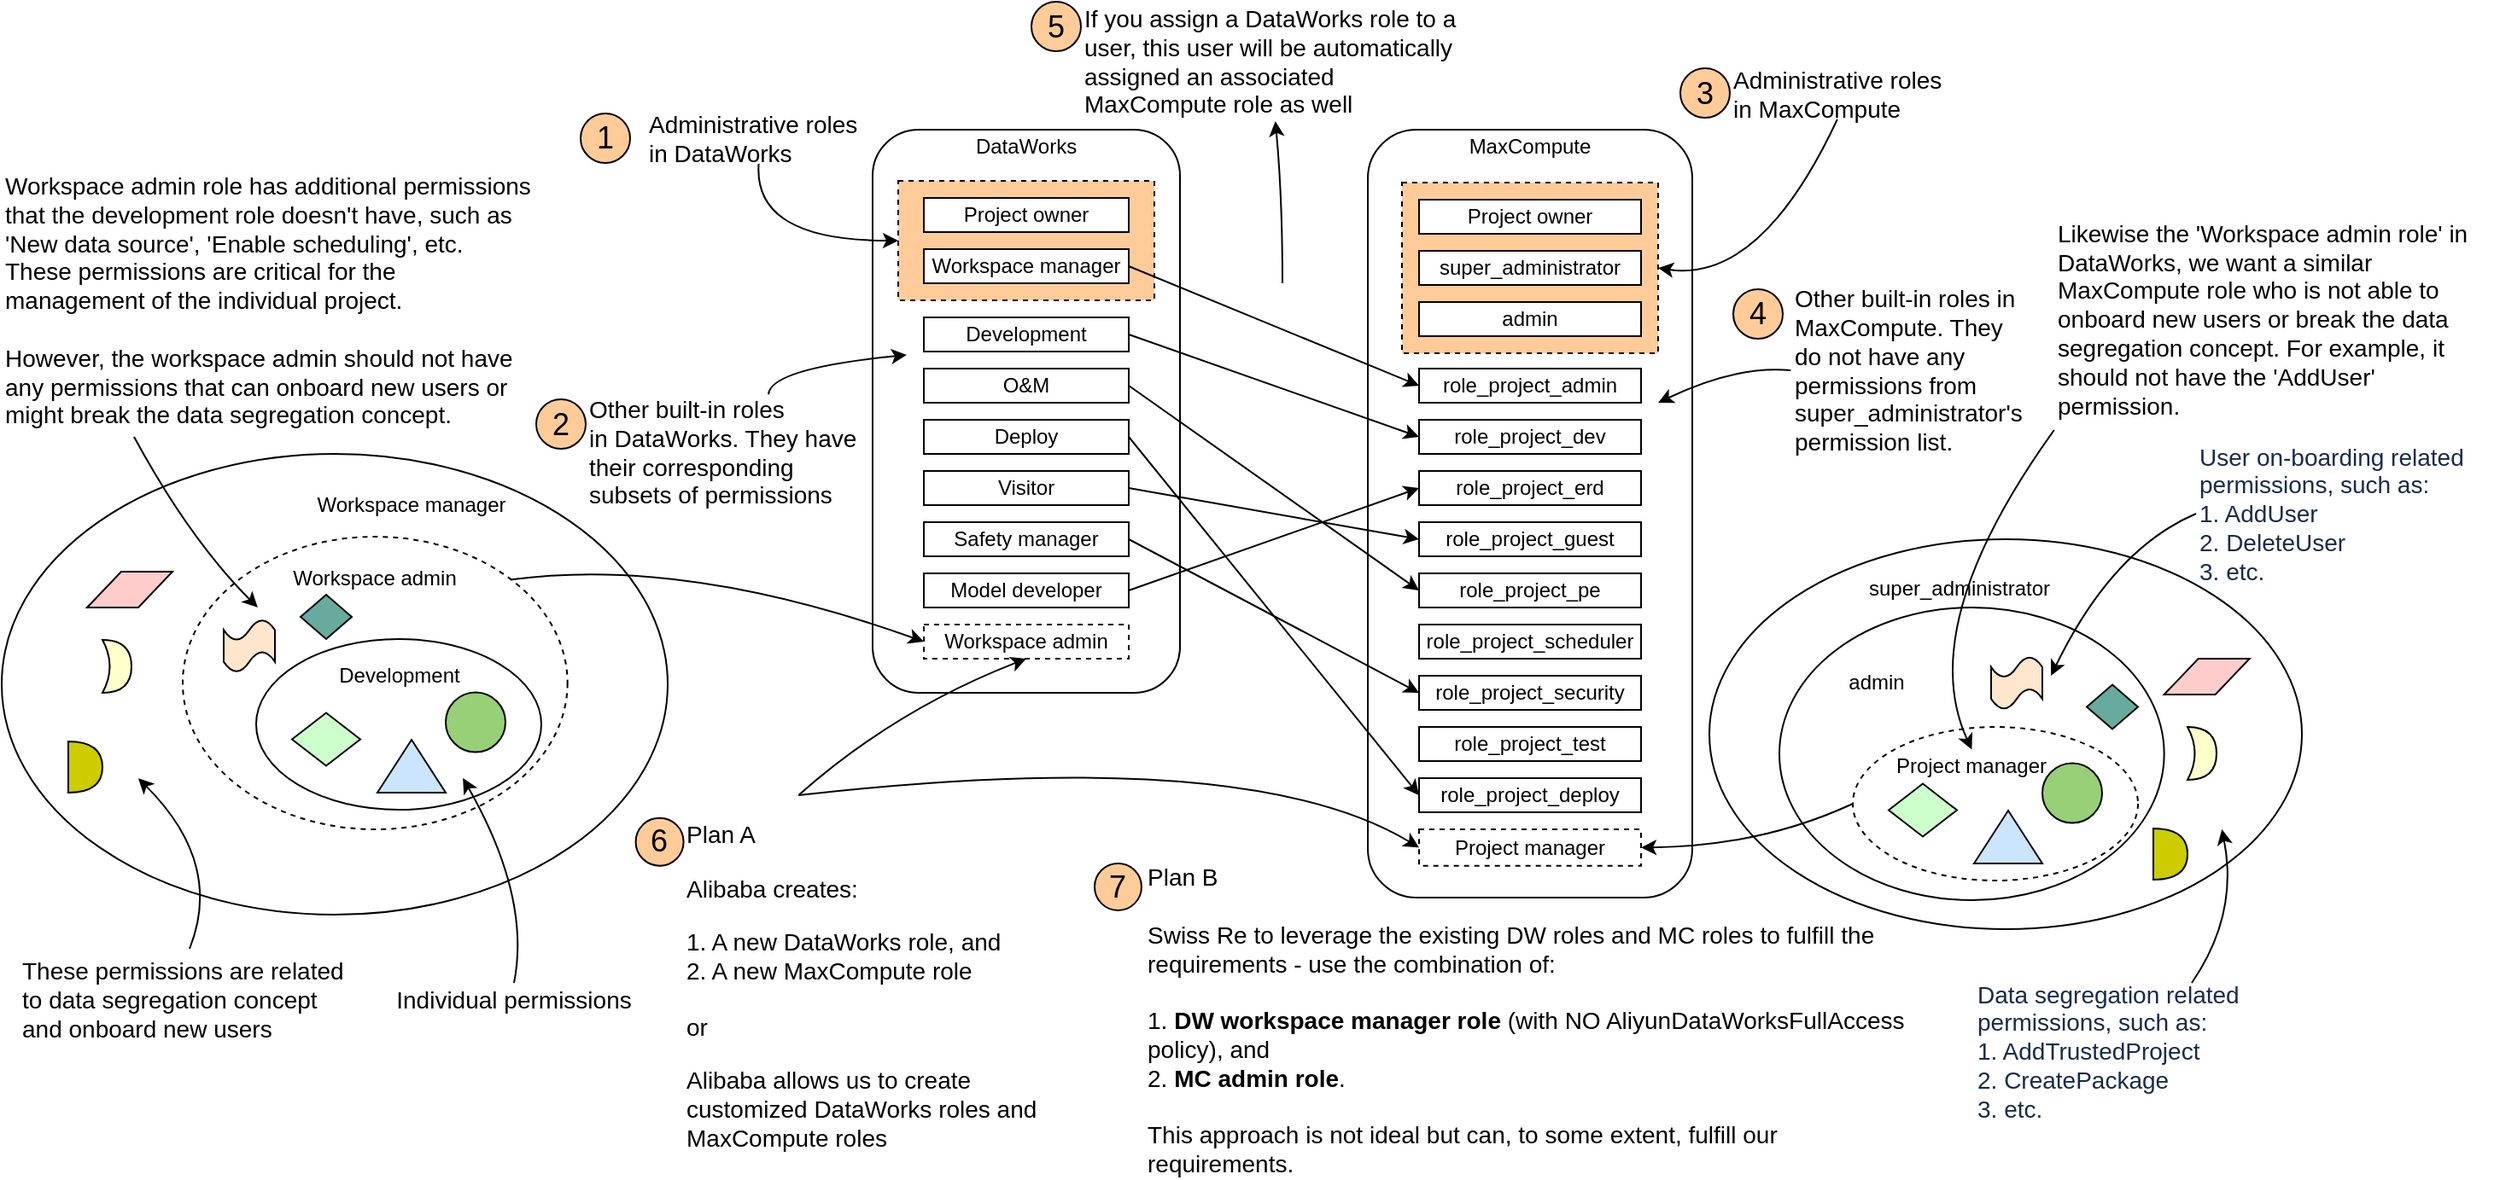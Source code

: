 <mxfile version="14.5.7" type="github">
  <diagram name="Page-1" id="c7558073-3199-34d8-9f00-42111426c3f3">
    <mxGraphModel dx="2278" dy="1794" grid="0" gridSize="10" guides="1" tooltips="1" connect="1" arrows="1" fold="1" page="1" pageScale="1" pageWidth="826" pageHeight="1169" background="#ffffff" math="0" shadow="0">
      <root>
        <mxCell id="0" />
        <mxCell id="1" parent="0" />
        <mxCell id="SHFTIFkNnXEHKd1YVMf3-4" value="" style="group" vertex="1" connectable="0" parent="1">
          <mxGeometry x="-440" y="210" width="410" height="370" as="geometry" />
        </mxCell>
        <mxCell id="SHFTIFkNnXEHKd1YVMf3-1" value="" style="ellipse;whiteSpace=wrap;html=1;" vertex="1" parent="SHFTIFkNnXEHKd1YVMf3-4">
          <mxGeometry width="390" height="270" as="geometry" />
        </mxCell>
        <mxCell id="SHFTIFkNnXEHKd1YVMf3-3" value="Workspace manager" style="text;html=1;strokeColor=none;fillColor=none;align=center;verticalAlign=middle;whiteSpace=wrap;rounded=0;" vertex="1" parent="SHFTIFkNnXEHKd1YVMf3-4">
          <mxGeometry x="180" y="20" width="120" height="20" as="geometry" />
        </mxCell>
        <mxCell id="SHFTIFkNnXEHKd1YVMf3-12" value="" style="shape=parallelogram;perimeter=parallelogramPerimeter;whiteSpace=wrap;html=1;fixedSize=1;fillColor=#FFCCCC;" vertex="1" parent="SHFTIFkNnXEHKd1YVMf3-4">
          <mxGeometry x="50" y="69" width="50" height="21" as="geometry" />
        </mxCell>
        <mxCell id="SHFTIFkNnXEHKd1YVMf3-14" value="" style="shape=xor;whiteSpace=wrap;html=1;fillColor=#FFFFCC;" vertex="1" parent="SHFTIFkNnXEHKd1YVMf3-4">
          <mxGeometry x="59" y="109" width="17" height="31" as="geometry" />
        </mxCell>
        <mxCell id="SHFTIFkNnXEHKd1YVMf3-19" value="" style="group" vertex="1" connectable="0" parent="SHFTIFkNnXEHKd1YVMf3-4">
          <mxGeometry x="106" y="48.5" width="234" height="217.5" as="geometry" />
        </mxCell>
        <mxCell id="SHFTIFkNnXEHKd1YVMf3-20" value="" style="ellipse;whiteSpace=wrap;html=1;dashed=1;" vertex="1" parent="SHFTIFkNnXEHKd1YVMf3-19">
          <mxGeometry width="225.333" height="171.5" as="geometry" />
        </mxCell>
        <mxCell id="SHFTIFkNnXEHKd1YVMf3-21" value="Workspace admin" style="text;html=1;strokeColor=none;fillColor=none;align=center;verticalAlign=middle;whiteSpace=wrap;rounded=0;" vertex="1" parent="SHFTIFkNnXEHKd1YVMf3-19">
          <mxGeometry x="56.333" y="16.374" width="112.667" height="17.236" as="geometry" />
        </mxCell>
        <mxCell id="SHFTIFkNnXEHKd1YVMf3-13" value="" style="shape=tape;whiteSpace=wrap;html=1;fillColor=#FFE6CC;" vertex="1" parent="SHFTIFkNnXEHKd1YVMf3-19">
          <mxGeometry x="24.0" y="48.5" width="30" height="31" as="geometry" />
        </mxCell>
        <mxCell id="SHFTIFkNnXEHKd1YVMf3-39" value="" style="ellipse;whiteSpace=wrap;html=1;fillColor=#FFFFFF;" vertex="1" parent="SHFTIFkNnXEHKd1YVMf3-19">
          <mxGeometry x="43" y="60" width="167" height="100" as="geometry" />
        </mxCell>
        <mxCell id="SHFTIFkNnXEHKd1YVMf3-18" value="" style="ellipse;whiteSpace=wrap;html=1;aspect=fixed;fillColor=#97D077;" vertex="1" parent="SHFTIFkNnXEHKd1YVMf3-19">
          <mxGeometry x="154" y="91.25" width="35" height="35" as="geometry" />
        </mxCell>
        <mxCell id="SHFTIFkNnXEHKd1YVMf3-16" value="" style="rhombus;whiteSpace=wrap;html=1;fillColor=#CCFFCC;" vertex="1" parent="SHFTIFkNnXEHKd1YVMf3-19">
          <mxGeometry x="64" y="103.25" width="40" height="31" as="geometry" />
        </mxCell>
        <mxCell id="SHFTIFkNnXEHKd1YVMf3-40" value="Development" style="text;html=1;strokeColor=none;fillColor=none;align=center;verticalAlign=middle;whiteSpace=wrap;rounded=0;" vertex="1" parent="SHFTIFkNnXEHKd1YVMf3-19">
          <mxGeometry x="86.5" y="71.25" width="80" height="20" as="geometry" />
        </mxCell>
        <mxCell id="SHFTIFkNnXEHKd1YVMf3-41" value="" style="rhombus;whiteSpace=wrap;html=1;fillColor=#67AB9F;" vertex="1" parent="SHFTIFkNnXEHKd1YVMf3-19">
          <mxGeometry x="69" y="34" width="30" height="26" as="geometry" />
        </mxCell>
        <mxCell id="SHFTIFkNnXEHKd1YVMf3-30" value="" style="shape=or;whiteSpace=wrap;html=1;fillColor=#CCCC00;" vertex="1" parent="SHFTIFkNnXEHKd1YVMf3-4">
          <mxGeometry x="39" y="168.5" width="20" height="30" as="geometry" />
        </mxCell>
        <mxCell id="SHFTIFkNnXEHKd1YVMf3-17" value="" style="shape=trapezoid;perimeter=trapezoidPerimeter;whiteSpace=wrap;html=1;fixedSize=1;fillColor=#CCE5FF;" vertex="1" parent="SHFTIFkNnXEHKd1YVMf3-4">
          <mxGeometry x="220" y="167.5" width="40" height="31" as="geometry" />
        </mxCell>
        <mxCell id="SHFTIFkNnXEHKd1YVMf3-44" value="&lt;font style=&quot;font-size: 14px&quot;&gt;These permissions are related to data segregation concept and onboard new users&lt;/font&gt;" style="text;html=1;strokeColor=none;fillColor=none;align=left;verticalAlign=middle;whiteSpace=wrap;rounded=0;" vertex="1" parent="SHFTIFkNnXEHKd1YVMf3-4">
          <mxGeometry x="10" y="290" width="200" height="60" as="geometry" />
        </mxCell>
        <mxCell id="SHFTIFkNnXEHKd1YVMf3-45" value="" style="curved=1;endArrow=classic;html=1;exitX=0.5;exitY=0;exitDx=0;exitDy=0;entryX=0.205;entryY=0.704;entryDx=0;entryDy=0;entryPerimeter=0;" edge="1" parent="SHFTIFkNnXEHKd1YVMf3-4" source="SHFTIFkNnXEHKd1YVMf3-44" target="SHFTIFkNnXEHKd1YVMf3-1">
          <mxGeometry width="50" height="50" relative="1" as="geometry">
            <mxPoint x="257.5" y="275.03" as="sourcePoint" />
            <mxPoint x="232.42" y="364.96" as="targetPoint" />
            <Array as="points">
              <mxPoint x="130" y="240" />
            </Array>
          </mxGeometry>
        </mxCell>
        <mxCell id="SHFTIFkNnXEHKd1YVMf3-36" value="&lt;font style=&quot;font-size: 14px&quot;&gt;Individual permissions&lt;/font&gt;" style="text;html=1;strokeColor=none;fillColor=none;align=center;verticalAlign=middle;whiteSpace=wrap;rounded=0;" vertex="1" parent="SHFTIFkNnXEHKd1YVMf3-4">
          <mxGeometry x="230" y="310" width="140" height="20" as="geometry" />
        </mxCell>
        <mxCell id="SHFTIFkNnXEHKd1YVMf3-37" value="" style="curved=1;endArrow=classic;html=1;exitX=0.5;exitY=0;exitDx=0;exitDy=0;entryX=0.725;entryY=0.815;entryDx=0;entryDy=0;entryPerimeter=0;" edge="1" parent="SHFTIFkNnXEHKd1YVMf3-4" source="SHFTIFkNnXEHKd1YVMf3-36" target="SHFTIFkNnXEHKd1YVMf3-39">
          <mxGeometry width="50" height="50" relative="1" as="geometry">
            <mxPoint x="-84.98" y="-10" as="sourcePoint" />
            <mxPoint x="350" y="270" as="targetPoint" />
            <Array as="points">
              <mxPoint x="310" y="260" />
            </Array>
          </mxGeometry>
        </mxCell>
        <mxCell id="IdMNI_JNh8bzWSV93UBb-96" value="" style="rounded=1;whiteSpace=wrap;html=1;align=center;" parent="1" vertex="1">
          <mxGeometry x="70" y="20" width="180" height="330" as="geometry" />
        </mxCell>
        <mxCell id="xDphmvwOVZGYUPQbG3uU-7" value="" style="rounded=0;whiteSpace=wrap;html=1;dashed=1;fillColor=#FFCC99;" parent="1" vertex="1">
          <mxGeometry x="85" y="50" width="150" height="70" as="geometry" />
        </mxCell>
        <mxCell id="IdMNI_JNh8bzWSV93UBb-97" value="" style="rounded=1;whiteSpace=wrap;html=1;" parent="1" vertex="1">
          <mxGeometry x="360" y="20" width="190" height="450" as="geometry" />
        </mxCell>
        <mxCell id="xDphmvwOVZGYUPQbG3uU-2" value="" style="rounded=0;whiteSpace=wrap;html=1;dashed=1;fillColor=#FFCC99;" parent="1" vertex="1">
          <mxGeometry x="380" y="51" width="150" height="100" as="geometry" />
        </mxCell>
        <mxCell id="IdMNI_JNh8bzWSV93UBb-100" value="Project owner" style="rounded=0;whiteSpace=wrap;html=1;" parent="1" vertex="1">
          <mxGeometry x="100" y="60" width="120" height="20" as="geometry" />
        </mxCell>
        <mxCell id="IdMNI_JNh8bzWSV93UBb-107" value="Workspace manager" style="rounded=0;whiteSpace=wrap;html=1;" parent="1" vertex="1">
          <mxGeometry x="100" y="90" width="120" height="20" as="geometry" />
        </mxCell>
        <mxCell id="IdMNI_JNh8bzWSV93UBb-108" value="Development" style="rounded=0;whiteSpace=wrap;html=1;" parent="1" vertex="1">
          <mxGeometry x="100" y="130" width="120" height="20" as="geometry" />
        </mxCell>
        <mxCell id="IdMNI_JNh8bzWSV93UBb-110" value="Visitor" style="rounded=0;whiteSpace=wrap;html=1;" parent="1" vertex="1">
          <mxGeometry x="100" y="220" width="120" height="20" as="geometry" />
        </mxCell>
        <mxCell id="IdMNI_JNh8bzWSV93UBb-111" value="Deploy" style="rounded=0;whiteSpace=wrap;html=1;" parent="1" vertex="1">
          <mxGeometry x="100" y="190" width="120" height="20" as="geometry" />
        </mxCell>
        <mxCell id="IdMNI_JNh8bzWSV93UBb-112" value="O&amp;amp;M" style="rounded=0;whiteSpace=wrap;html=1;" parent="1" vertex="1">
          <mxGeometry x="100" y="160" width="120" height="20" as="geometry" />
        </mxCell>
        <mxCell id="IdMNI_JNh8bzWSV93UBb-113" value="DataWorks" style="text;html=1;strokeColor=none;fillColor=none;align=center;verticalAlign=middle;whiteSpace=wrap;rounded=0;" parent="1" vertex="1">
          <mxGeometry x="130" y="20" width="60" height="20" as="geometry" />
        </mxCell>
        <mxCell id="IdMNI_JNh8bzWSV93UBb-115" value="admin" style="rounded=0;whiteSpace=wrap;html=1;" parent="1" vertex="1">
          <mxGeometry x="390" y="121" width="130" height="20" as="geometry" />
        </mxCell>
        <mxCell id="IdMNI_JNh8bzWSV93UBb-116" value="role_project_admin" style="rounded=0;whiteSpace=wrap;html=1;" parent="1" vertex="1">
          <mxGeometry x="390" y="160" width="130" height="20" as="geometry" />
        </mxCell>
        <mxCell id="IdMNI_JNh8bzWSV93UBb-117" value="role_project_deploy" style="rounded=0;whiteSpace=wrap;html=1;" parent="1" vertex="1">
          <mxGeometry x="390" y="400" width="130" height="20" as="geometry" />
        </mxCell>
        <mxCell id="IdMNI_JNh8bzWSV93UBb-118" value="role_project_dev" style="rounded=0;whiteSpace=wrap;html=1;" parent="1" vertex="1">
          <mxGeometry x="390" y="190" width="130" height="20" as="geometry" />
        </mxCell>
        <mxCell id="IdMNI_JNh8bzWSV93UBb-119" value="role_project_erd" style="rounded=0;whiteSpace=wrap;html=1;" parent="1" vertex="1">
          <mxGeometry x="390" y="220" width="130" height="20" as="geometry" />
        </mxCell>
        <mxCell id="IdMNI_JNh8bzWSV93UBb-120" value="role_project_guest" style="rounded=0;whiteSpace=wrap;html=1;" parent="1" vertex="1">
          <mxGeometry x="390" y="250" width="130" height="20" as="geometry" />
        </mxCell>
        <mxCell id="IdMNI_JNh8bzWSV93UBb-121" value="role_project_scheduler" style="rounded=0;whiteSpace=wrap;html=1;" parent="1" vertex="1">
          <mxGeometry x="390" y="310" width="130" height="20" as="geometry" />
        </mxCell>
        <mxCell id="IdMNI_JNh8bzWSV93UBb-122" value="role_project_pe" style="rounded=0;whiteSpace=wrap;html=1;" parent="1" vertex="1">
          <mxGeometry x="390" y="280" width="130" height="20" as="geometry" />
        </mxCell>
        <mxCell id="IdMNI_JNh8bzWSV93UBb-123" value="role_project_security" style="rounded=0;whiteSpace=wrap;html=1;" parent="1" vertex="1">
          <mxGeometry x="390" y="340" width="130" height="20" as="geometry" />
        </mxCell>
        <mxCell id="IdMNI_JNh8bzWSV93UBb-124" value="super_administrator" style="rounded=0;whiteSpace=wrap;html=1;" parent="1" vertex="1">
          <mxGeometry x="390" y="91" width="130" height="20" as="geometry" />
        </mxCell>
        <mxCell id="IdMNI_JNh8bzWSV93UBb-125" value="role_project_test" style="rounded=0;whiteSpace=wrap;html=1;" parent="1" vertex="1">
          <mxGeometry x="390" y="370" width="130" height="20" as="geometry" />
        </mxCell>
        <mxCell id="IdMNI_JNh8bzWSV93UBb-126" value="MaxCompute" style="text;html=1;strokeColor=none;fillColor=none;align=center;verticalAlign=middle;whiteSpace=wrap;rounded=0;" parent="1" vertex="1">
          <mxGeometry x="420" y="20" width="70" height="20" as="geometry" />
        </mxCell>
        <mxCell id="IdMNI_JNh8bzWSV93UBb-127" value="Safety manager" style="rounded=0;whiteSpace=wrap;html=1;" parent="1" vertex="1">
          <mxGeometry x="100" y="250" width="120" height="20" as="geometry" />
        </mxCell>
        <mxCell id="IdMNI_JNh8bzWSV93UBb-128" value="Model developer" style="rounded=0;whiteSpace=wrap;html=1;" parent="1" vertex="1">
          <mxGeometry x="100" y="280" width="120" height="20" as="geometry" />
        </mxCell>
        <mxCell id="IdMNI_JNh8bzWSV93UBb-133" value="" style="endArrow=classic;html=1;exitX=1;exitY=0.5;exitDx=0;exitDy=0;entryX=0;entryY=0.5;entryDx=0;entryDy=0;" parent="1" source="IdMNI_JNh8bzWSV93UBb-127" target="IdMNI_JNh8bzWSV93UBb-123" edge="1">
          <mxGeometry width="50" height="50" relative="1" as="geometry">
            <mxPoint x="500" y="240" as="sourcePoint" />
            <mxPoint x="550" y="190" as="targetPoint" />
          </mxGeometry>
        </mxCell>
        <mxCell id="IdMNI_JNh8bzWSV93UBb-135" value="" style="endArrow=classic;html=1;exitX=1;exitY=0.5;exitDx=0;exitDy=0;entryX=0;entryY=0.5;entryDx=0;entryDy=0;" parent="1" source="IdMNI_JNh8bzWSV93UBb-110" target="IdMNI_JNh8bzWSV93UBb-120" edge="1">
          <mxGeometry width="50" height="50" relative="1" as="geometry">
            <mxPoint x="200" y="410" as="sourcePoint" />
            <mxPoint x="250" y="360" as="targetPoint" />
          </mxGeometry>
        </mxCell>
        <mxCell id="IdMNI_JNh8bzWSV93UBb-136" value="" style="endArrow=classic;html=1;exitX=1;exitY=0.5;exitDx=0;exitDy=0;entryX=0;entryY=0.5;entryDx=0;entryDy=0;" parent="1" source="IdMNI_JNh8bzWSV93UBb-111" target="IdMNI_JNh8bzWSV93UBb-117" edge="1">
          <mxGeometry width="50" height="50" relative="1" as="geometry">
            <mxPoint x="230" y="420" as="sourcePoint" />
            <mxPoint x="280" y="370" as="targetPoint" />
          </mxGeometry>
        </mxCell>
        <mxCell id="IdMNI_JNh8bzWSV93UBb-137" value="" style="endArrow=classic;html=1;exitX=1;exitY=0.5;exitDx=0;exitDy=0;entryX=0;entryY=0.5;entryDx=0;entryDy=0;" parent="1" source="IdMNI_JNh8bzWSV93UBb-112" target="IdMNI_JNh8bzWSV93UBb-122" edge="1">
          <mxGeometry width="50" height="50" relative="1" as="geometry">
            <mxPoint x="200" y="440" as="sourcePoint" />
            <mxPoint x="250" y="390" as="targetPoint" />
          </mxGeometry>
        </mxCell>
        <mxCell id="IdMNI_JNh8bzWSV93UBb-138" value="" style="endArrow=classic;html=1;exitX=1;exitY=0.5;exitDx=0;exitDy=0;entryX=0;entryY=0.5;entryDx=0;entryDy=0;" parent="1" source="IdMNI_JNh8bzWSV93UBb-108" target="IdMNI_JNh8bzWSV93UBb-118" edge="1">
          <mxGeometry width="50" height="50" relative="1" as="geometry">
            <mxPoint x="200" y="440" as="sourcePoint" />
            <mxPoint x="250" y="390" as="targetPoint" />
          </mxGeometry>
        </mxCell>
        <mxCell id="IdMNI_JNh8bzWSV93UBb-139" value="" style="endArrow=classic;html=1;exitX=1;exitY=0.5;exitDx=0;exitDy=0;entryX=0;entryY=0.5;entryDx=0;entryDy=0;" parent="1" source="IdMNI_JNh8bzWSV93UBb-107" target="IdMNI_JNh8bzWSV93UBb-116" edge="1">
          <mxGeometry width="50" height="50" relative="1" as="geometry">
            <mxPoint x="200" y="430" as="sourcePoint" />
            <mxPoint x="250" y="380" as="targetPoint" />
          </mxGeometry>
        </mxCell>
        <mxCell id="IdMNI_JNh8bzWSV93UBb-140" value="" style="endArrow=classic;html=1;exitX=1;exitY=0.5;exitDx=0;exitDy=0;entryX=0;entryY=0.5;entryDx=0;entryDy=0;" parent="1" source="IdMNI_JNh8bzWSV93UBb-128" target="IdMNI_JNh8bzWSV93UBb-119" edge="1">
          <mxGeometry width="50" height="50" relative="1" as="geometry">
            <mxPoint x="190" y="410" as="sourcePoint" />
            <mxPoint x="240" y="360" as="targetPoint" />
          </mxGeometry>
        </mxCell>
        <mxCell id="IdMNI_JNh8bzWSV93UBb-141" value="" style="curved=1;endArrow=classic;html=1;entryX=0.5;entryY=1;entryDx=0;entryDy=0;" parent="1" target="IdMNI_JNh8bzWSV93UBb-142" edge="1">
          <mxGeometry width="50" height="50" relative="1" as="geometry">
            <mxPoint x="310" y="110" as="sourcePoint" />
            <mxPoint x="240" y="20" as="targetPoint" />
            <Array as="points">
              <mxPoint x="310" y="60" />
            </Array>
          </mxGeometry>
        </mxCell>
        <mxCell id="IdMNI_JNh8bzWSV93UBb-144" value="" style="curved=1;endArrow=classic;html=1;exitX=0.637;exitY=0.043;exitDx=0;exitDy=0;entryX=0.111;entryY=0.4;entryDx=0;entryDy=0;entryPerimeter=0;exitPerimeter=0;" parent="1" source="SHFTIFkNnXEHKd1YVMf3-75" target="IdMNI_JNh8bzWSV93UBb-96" edge="1">
          <mxGeometry width="50" height="50" relative="1" as="geometry">
            <mxPoint x="-29.447" y="142" as="sourcePoint" />
            <mxPoint x="40" y="240" as="targetPoint" />
            <Array as="points">
              <mxPoint x="10" y="160" />
            </Array>
          </mxGeometry>
        </mxCell>
        <mxCell id="IdMNI_JNh8bzWSV93UBb-145" value="" style="curved=1;endArrow=classic;html=1;entryX=1;entryY=0.5;entryDx=0;entryDy=0;exitX=0.5;exitY=1;exitDx=0;exitDy=0;" parent="1" source="IdMNI_JNh8bzWSV93UBb-147" target="xDphmvwOVZGYUPQbG3uU-2" edge="1">
          <mxGeometry width="50" height="50" relative="1" as="geometry">
            <mxPoint x="700" y="100" as="sourcePoint" />
            <mxPoint x="650" y="10" as="targetPoint" />
            <Array as="points">
              <mxPoint x="590" y="110" />
            </Array>
          </mxGeometry>
        </mxCell>
        <mxCell id="xDphmvwOVZGYUPQbG3uU-1" value="Project owner" style="rounded=0;whiteSpace=wrap;html=1;" parent="1" vertex="1">
          <mxGeometry x="390" y="61" width="130" height="20" as="geometry" />
        </mxCell>
        <mxCell id="xDphmvwOVZGYUPQbG3uU-6" value="" style="curved=1;endArrow=classic;html=1;exitX=0;exitY=0.5;exitDx=0;exitDy=0;" parent="1" source="xDphmvwOVZGYUPQbG3uU-4" edge="1">
          <mxGeometry width="50" height="50" relative="1" as="geometry">
            <mxPoint x="595" y="180" as="sourcePoint" />
            <mxPoint x="530" y="180" as="targetPoint" />
            <Array as="points">
              <mxPoint x="576" y="158" />
            </Array>
          </mxGeometry>
        </mxCell>
        <mxCell id="xDphmvwOVZGYUPQbG3uU-10" value="" style="curved=1;endArrow=classic;html=1;entryX=0;entryY=0.5;entryDx=0;entryDy=0;exitX=0.5;exitY=1;exitDx=0;exitDy=0;" parent="1" source="xDphmvwOVZGYUPQbG3uU-8" target="xDphmvwOVZGYUPQbG3uU-7" edge="1">
          <mxGeometry width="50" height="50" relative="1" as="geometry">
            <mxPoint x="625" y="40" as="sourcePoint" />
            <mxPoint x="540" y="111" as="targetPoint" />
            <Array as="points">
              <mxPoint y="85" />
            </Array>
          </mxGeometry>
        </mxCell>
        <mxCell id="xDphmvwOVZGYUPQbG3uU-11" value="Workspace admin" style="rounded=0;whiteSpace=wrap;html=1;dashed=1;" parent="1" vertex="1">
          <mxGeometry x="100" y="310" width="120" height="20" as="geometry" />
        </mxCell>
        <mxCell id="xDphmvwOVZGYUPQbG3uU-14" value="" style="curved=1;endArrow=classic;html=1;entryX=0.5;entryY=1;entryDx=0;entryDy=0;exitX=0.25;exitY=0;exitDx=0;exitDy=0;" parent="1" target="xDphmvwOVZGYUPQbG3uU-11" edge="1">
          <mxGeometry width="50" height="50" relative="1" as="geometry">
            <mxPoint x="26.651" y="410" as="sourcePoint" />
            <mxPoint x="40" y="400" as="targetPoint" />
            <Array as="points">
              <mxPoint x="83" y="360" />
            </Array>
          </mxGeometry>
        </mxCell>
        <mxCell id="xDphmvwOVZGYUPQbG3uU-15" value="" style="curved=1;endArrow=classic;html=1;entryX=0;entryY=0.5;entryDx=0;entryDy=0;exitX=0.25;exitY=0;exitDx=0;exitDy=0;" parent="1" target="xDphmvwOVZGYUPQbG3uU-12" edge="1">
          <mxGeometry width="50" height="50" relative="1" as="geometry">
            <mxPoint x="26.651" y="410" as="sourcePoint" />
            <mxPoint x="360" y="480" as="targetPoint" />
            <Array as="points">
              <mxPoint x="290" y="380" />
            </Array>
          </mxGeometry>
        </mxCell>
        <mxCell id="SHFTIFkNnXEHKd1YVMf3-5" value="" style="group" vertex="1" connectable="0" parent="1">
          <mxGeometry x="-101" y="10" width="171" height="30" as="geometry" />
        </mxCell>
        <mxCell id="xDphmvwOVZGYUPQbG3uU-8" value="&lt;font style=&quot;font-size: 14px&quot;&gt;Administrative roles in DataWorks&lt;/font&gt;" style="text;html=1;strokeColor=none;fillColor=none;align=left;verticalAlign=middle;whiteSpace=wrap;rounded=0;" parent="SHFTIFkNnXEHKd1YVMf3-5" vertex="1">
          <mxGeometry x="37.596" width="133.404" height="30" as="geometry" />
        </mxCell>
        <mxCell id="xDphmvwOVZGYUPQbG3uU-24" value="&lt;font style=&quot;font-size: 18px&quot;&gt;1&lt;/font&gt;" style="ellipse;whiteSpace=wrap;html=1;aspect=fixed;fillColor=#FFCC99;" parent="SHFTIFkNnXEHKd1YVMf3-5" vertex="1">
          <mxGeometry y="0.5" width="29" height="29" as="geometry" />
        </mxCell>
        <mxCell id="SHFTIFkNnXEHKd1YVMf3-6" value="" style="group" vertex="1" connectable="0" parent="1">
          <mxGeometry x="-89" y="200" width="169" height="91" as="geometry" />
        </mxCell>
        <mxCell id="SHFTIFkNnXEHKd1YVMf3-7" value="" style="group" vertex="1" connectable="0" parent="1">
          <mxGeometry x="163" y="-55" width="269" height="70" as="geometry" />
        </mxCell>
        <mxCell id="IdMNI_JNh8bzWSV93UBb-142" value="&lt;font style=&quot;font-size: 14px&quot;&gt;If you assign a DataWorks role to a user, this user will be automatically assigned an associated MaxCompute role as well&lt;/font&gt;" style="text;html=1;strokeColor=none;fillColor=none;align=left;verticalAlign=middle;whiteSpace=wrap;rounded=0;" parent="SHFTIFkNnXEHKd1YVMf3-7" vertex="1">
          <mxGeometry x="28.995" width="227.725" height="70" as="geometry" />
        </mxCell>
        <mxCell id="xDphmvwOVZGYUPQbG3uU-20" value="&lt;font style=&quot;font-size: 18px&quot;&gt;5&lt;/font&gt;" style="ellipse;whiteSpace=wrap;html=1;aspect=fixed;fillColor=#FFCC99;" parent="SHFTIFkNnXEHKd1YVMf3-7" vertex="1">
          <mxGeometry width="29" height="29" as="geometry" />
        </mxCell>
        <mxCell id="SHFTIFkNnXEHKd1YVMf3-35" value="" style="curved=1;endArrow=classic;html=1;entryX=0;entryY=0.5;entryDx=0;entryDy=0;exitX=1;exitY=0;exitDx=0;exitDy=0;" edge="1" parent="1" source="SHFTIFkNnXEHKd1YVMf3-20" target="xDphmvwOVZGYUPQbG3uU-11">
          <mxGeometry width="50" height="50" relative="1" as="geometry">
            <mxPoint x="72.5" y="400" as="sourcePoint" />
            <mxPoint x="170" y="340" as="targetPoint" />
            <Array as="points">
              <mxPoint x="-40" y="270" />
            </Array>
          </mxGeometry>
        </mxCell>
        <mxCell id="SHFTIFkNnXEHKd1YVMf3-42" value="&lt;font style=&quot;font-size: 14px&quot;&gt;Workspace admin role has additional permissions that the development role doesn&#39;t have, such as &#39;New data source&#39;, &#39;Enable scheduling&#39;, etc. These permissions are critical for the management of the individual project.&lt;br&gt;&lt;br&gt;However, the workspace admin should not have any permissions that can onboard new users or&lt;br&gt;might break the data segregation concept.&lt;/font&gt;" style="text;html=1;strokeColor=none;fillColor=none;align=left;verticalAlign=middle;whiteSpace=wrap;rounded=0;" vertex="1" parent="1">
          <mxGeometry x="-440" y="40" width="310" height="160" as="geometry" />
        </mxCell>
        <mxCell id="SHFTIFkNnXEHKd1YVMf3-43" value="" style="curved=1;endArrow=classic;html=1;exitX=0.25;exitY=1;exitDx=0;exitDy=0;entryX=0.195;entryY=0.242;entryDx=0;entryDy=0;entryPerimeter=0;" edge="1" parent="1" source="SHFTIFkNnXEHKd1YVMf3-42" target="SHFTIFkNnXEHKd1YVMf3-20">
          <mxGeometry width="50" height="50" relative="1" as="geometry">
            <mxPoint x="-182.5" y="220" as="sourcePoint" />
            <mxPoint x="-207.58" y="319.93" as="targetPoint" />
            <Array as="points">
              <mxPoint x="-330" y="260" />
            </Array>
          </mxGeometry>
        </mxCell>
        <mxCell id="SHFTIFkNnXEHKd1YVMf3-49" value="" style="group" vertex="1" connectable="0" parent="1">
          <mxGeometry x="677" y="308.5" width="263" height="221.5" as="geometry" />
        </mxCell>
        <mxCell id="SHFTIFkNnXEHKd1YVMf3-64" value="" style="ellipse;whiteSpace=wrap;html=1;" vertex="1" parent="SHFTIFkNnXEHKd1YVMf3-49">
          <mxGeometry x="-117" y="-48.5" width="347" height="228.5" as="geometry" />
        </mxCell>
        <mxCell id="SHFTIFkNnXEHKd1YVMf3-60" value="" style="group" vertex="1" connectable="0" parent="SHFTIFkNnXEHKd1YVMf3-49">
          <mxGeometry x="-76" y="-8.5" width="225.333" height="171.5" as="geometry" />
        </mxCell>
        <mxCell id="SHFTIFkNnXEHKd1YVMf3-50" value="" style="ellipse;whiteSpace=wrap;html=1;" vertex="1" parent="SHFTIFkNnXEHKd1YVMf3-60">
          <mxGeometry width="225.333" height="171.5" as="geometry" />
        </mxCell>
        <mxCell id="SHFTIFkNnXEHKd1YVMf3-51" value="admin" style="text;html=1;strokeColor=none;fillColor=none;align=center;verticalAlign=middle;whiteSpace=wrap;rounded=0;" vertex="1" parent="SHFTIFkNnXEHKd1YVMf3-60">
          <mxGeometry x="29" y="35.62" width="56" height="17.24" as="geometry" />
        </mxCell>
        <mxCell id="SHFTIFkNnXEHKd1YVMf3-52" value="" style="shape=tape;whiteSpace=wrap;html=1;fillColor=#FFE6CC;" vertex="1" parent="SHFTIFkNnXEHKd1YVMf3-60">
          <mxGeometry x="124.0" y="28.74" width="30" height="31" as="geometry" />
        </mxCell>
        <mxCell id="SHFTIFkNnXEHKd1YVMf3-53" value="" style="ellipse;whiteSpace=wrap;html=1;fillColor=#FFFFFF;dashed=1;" vertex="1" parent="SHFTIFkNnXEHKd1YVMf3-60">
          <mxGeometry x="43" y="70" width="167" height="90" as="geometry" />
        </mxCell>
        <mxCell id="SHFTIFkNnXEHKd1YVMf3-54" value="" style="ellipse;whiteSpace=wrap;html=1;aspect=fixed;fillColor=#97D077;" vertex="1" parent="SHFTIFkNnXEHKd1YVMf3-60">
          <mxGeometry x="154" y="91.25" width="35" height="35" as="geometry" />
        </mxCell>
        <mxCell id="SHFTIFkNnXEHKd1YVMf3-55" value="" style="rhombus;whiteSpace=wrap;html=1;fillColor=#CCFFCC;" vertex="1" parent="SHFTIFkNnXEHKd1YVMf3-60">
          <mxGeometry x="64" y="103.25" width="40" height="31" as="geometry" />
        </mxCell>
        <mxCell id="SHFTIFkNnXEHKd1YVMf3-56" value="Project manager" style="text;html=1;strokeColor=none;fillColor=none;align=center;verticalAlign=middle;whiteSpace=wrap;rounded=0;" vertex="1" parent="SHFTIFkNnXEHKd1YVMf3-60">
          <mxGeometry x="64.42" y="83.25" width="96.5" height="20" as="geometry" />
        </mxCell>
        <mxCell id="SHFTIFkNnXEHKd1YVMf3-57" value="" style="rhombus;whiteSpace=wrap;html=1;fillColor=#67AB9F;" vertex="1" parent="SHFTIFkNnXEHKd1YVMf3-60">
          <mxGeometry x="180" y="45.25" width="30" height="26" as="geometry" />
        </mxCell>
        <mxCell id="SHFTIFkNnXEHKd1YVMf3-66" value="" style="shape=parallelogram;perimeter=parallelogramPerimeter;whiteSpace=wrap;html=1;fixedSize=1;fillColor=#FFCCCC;" vertex="1" parent="SHFTIFkNnXEHKd1YVMf3-49">
          <mxGeometry x="149.33" y="21.5" width="50" height="21" as="geometry" />
        </mxCell>
        <mxCell id="SHFTIFkNnXEHKd1YVMf3-67" value="" style="shape=xor;whiteSpace=wrap;html=1;fillColor=#FFFFCC;" vertex="1" parent="SHFTIFkNnXEHKd1YVMf3-49">
          <mxGeometry x="163" y="61.5" width="17" height="31" as="geometry" />
        </mxCell>
        <mxCell id="SHFTIFkNnXEHKd1YVMf3-68" value="" style="shape=or;whiteSpace=wrap;html=1;fillColor=#CCCC00;" vertex="1" parent="SHFTIFkNnXEHKd1YVMf3-49">
          <mxGeometry x="143" y="121" width="20" height="30" as="geometry" />
        </mxCell>
        <mxCell id="SHFTIFkNnXEHKd1YVMf3-59" value="" style="shape=trapezoid;perimeter=trapezoidPerimeter;whiteSpace=wrap;html=1;fixedSize=1;fillColor=#CCE5FF;" vertex="1" parent="1">
          <mxGeometry x="715" y="419" width="40" height="31" as="geometry" />
        </mxCell>
        <mxCell id="SHFTIFkNnXEHKd1YVMf3-61" value="" style="curved=1;endArrow=classic;html=1;exitX=0;exitY=0.5;exitDx=0;exitDy=0;entryX=1;entryY=0.5;entryDx=0;entryDy=0;" edge="1" parent="1" source="SHFTIFkNnXEHKd1YVMf3-53" target="xDphmvwOVZGYUPQbG3uU-12">
          <mxGeometry width="50" height="50" relative="1" as="geometry">
            <mxPoint x="615.0" y="280" as="sourcePoint" />
            <mxPoint x="520.0" y="310" as="targetPoint" />
            <Array as="points">
              <mxPoint x="590" y="440" />
            </Array>
          </mxGeometry>
        </mxCell>
        <mxCell id="xDphmvwOVZGYUPQbG3uU-12" value="Project manager" style="rounded=0;whiteSpace=wrap;html=1;dashed=1;" parent="1" vertex="1">
          <mxGeometry x="390" y="430" width="130" height="21.333" as="geometry" />
        </mxCell>
        <mxCell id="SHFTIFkNnXEHKd1YVMf3-62" value="" style="group" vertex="1" connectable="0" parent="1">
          <mxGeometry x="200" y="450" width="489" height="180" as="geometry" />
        </mxCell>
        <mxCell id="xDphmvwOVZGYUPQbG3uU-27" value="&lt;font style=&quot;font-size: 14px&quot;&gt;Plan B&lt;br&gt;&lt;br&gt;Swiss Re to leverage the existing DW roles and MC roles to fulfill the requirements -&amp;nbsp;use the combination of:&lt;br&gt;&lt;br&gt;1. &lt;b&gt;DW workspace manager role&lt;/b&gt; (with NO AliyunDataWorksFullAccess policy), and&amp;nbsp;&lt;br&gt;2. &lt;b&gt;MC admin role&lt;/b&gt;.&lt;br&gt;&lt;br&gt;This approach is not ideal but can, to some extent, fulfill our requirements.&amp;nbsp;&lt;/font&gt;" style="text;html=1;strokeColor=none;fillColor=none;align=left;verticalAlign=middle;whiteSpace=wrap;rounded=0;" parent="SHFTIFkNnXEHKd1YVMf3-62" vertex="1">
          <mxGeometry x="29" y="4.0" width="460" height="176.0" as="geometry" />
        </mxCell>
        <mxCell id="xDphmvwOVZGYUPQbG3uU-28" value="&lt;font style=&quot;font-size: 18px&quot;&gt;7&lt;/font&gt;" style="ellipse;whiteSpace=wrap;html=1;aspect=fixed;fillColor=#FFCC99;" parent="SHFTIFkNnXEHKd1YVMf3-62" vertex="1">
          <mxGeometry width="27.474" height="27.474" as="geometry" />
        </mxCell>
        <mxCell id="SHFTIFkNnXEHKd1YVMf3-63" value="&lt;font style=&quot;font-size: 14px&quot;&gt;Likewise the &#39;Workspace admin role&#39; in DataWorks, we want a similar MaxCompute role who is not able to onboard new users or break the data segregation concept. For example, it should not have the &#39;AddUser&#39; permission.&lt;/font&gt;" style="text;html=1;strokeColor=none;fillColor=none;align=left;verticalAlign=middle;whiteSpace=wrap;rounded=0;" vertex="1" parent="1">
          <mxGeometry x="761.92" y="66" width="260" height="130" as="geometry" />
        </mxCell>
        <mxCell id="SHFTIFkNnXEHKd1YVMf3-69" value="&lt;span style=&quot;color: rgb(23 , 43 , 77) ; font-size: 14px ; background-color: rgb(255 , 255 , 255)&quot;&gt;Data segregation related permissions, such as:&lt;br&gt;1. AddTrustedProject&lt;br&gt;2. CreatePackage&lt;br&gt;3. etc.&lt;br&gt;&lt;/span&gt;" style="text;html=1;strokeColor=none;fillColor=none;align=left;verticalAlign=middle;whiteSpace=wrap;rounded=0;" vertex="1" parent="1">
          <mxGeometry x="715" y="520" width="170" height="80" as="geometry" />
        </mxCell>
        <mxCell id="SHFTIFkNnXEHKd1YVMf3-70" value="&lt;span style=&quot;color: rgb(23 , 43 , 77) ; font-size: 14px ; background-color: rgb(255 , 255 , 255)&quot;&gt;User on-boarding related permissions, such as:&lt;br&gt;1. AddUser&lt;br&gt;2. DeleteUser&lt;br&gt;3. etc.&lt;br&gt;&lt;/span&gt;" style="text;html=1;strokeColor=none;fillColor=none;align=left;verticalAlign=middle;whiteSpace=wrap;rounded=0;" vertex="1" parent="1">
          <mxGeometry x="845" y="205" width="170" height="80" as="geometry" />
        </mxCell>
        <mxCell id="SHFTIFkNnXEHKd1YVMf3-71" value="" style="curved=1;endArrow=classic;html=1;exitX=0.75;exitY=0;exitDx=0;exitDy=0;entryX=0.865;entryY=0.744;entryDx=0;entryDy=0;entryPerimeter=0;" edge="1" parent="1" source="SHFTIFkNnXEHKd1YVMf3-69" target="SHFTIFkNnXEHKd1YVMf3-64">
          <mxGeometry width="50" height="50" relative="1" as="geometry">
            <mxPoint x="939.92" y="600" as="sourcePoint" />
            <mxPoint x="909.995" y="480" as="targetPoint" />
            <Array as="points">
              <mxPoint x="870" y="480" />
            </Array>
          </mxGeometry>
        </mxCell>
        <mxCell id="SHFTIFkNnXEHKd1YVMf3-72" value="" style="curved=1;endArrow=classic;html=1;exitX=0;exitY=0.5;exitDx=0;exitDy=0;entryX=0.706;entryY=0.233;entryDx=0;entryDy=0;entryPerimeter=0;" edge="1" parent="1" source="SHFTIFkNnXEHKd1YVMf3-70" target="SHFTIFkNnXEHKd1YVMf3-50">
          <mxGeometry width="50" height="50" relative="1" as="geometry">
            <mxPoint x="1080.0" y="360" as="sourcePoint" />
            <mxPoint x="950" y="480" as="targetPoint" />
            <Array as="points">
              <mxPoint x="796" y="266" />
            </Array>
          </mxGeometry>
        </mxCell>
        <mxCell id="SHFTIFkNnXEHKd1YVMf3-73" value="" style="curved=1;endArrow=classic;html=1;exitX=0;exitY=1;exitDx=0;exitDy=0;entryX=0.5;entryY=0;entryDx=0;entryDy=0;" edge="1" parent="1" source="SHFTIFkNnXEHKd1YVMf3-63" target="SHFTIFkNnXEHKd1YVMf3-56">
          <mxGeometry width="50" height="50" relative="1" as="geometry">
            <mxPoint x="920" y="290" as="sourcePoint" />
            <mxPoint x="770.085" y="349.959" as="targetPoint" />
            <Array as="points">
              <mxPoint x="680" y="310" />
            </Array>
          </mxGeometry>
        </mxCell>
        <mxCell id="SHFTIFkNnXEHKd1YVMf3-65" value="super_administrator" style="text;html=1;strokeColor=none;fillColor=none;align=center;verticalAlign=middle;whiteSpace=wrap;rounded=0;" vertex="1" parent="1">
          <mxGeometry x="650.003" y="280.004" width="112.667" height="17.236" as="geometry" />
        </mxCell>
        <mxCell id="SHFTIFkNnXEHKd1YVMf3-77" value="" style="group" vertex="1" connectable="0" parent="1">
          <mxGeometry x="-127" y="172" width="197" height="73" as="geometry" />
        </mxCell>
        <mxCell id="SHFTIFkNnXEHKd1YVMf3-75" value="&lt;span style=&quot;font-size: 14px&quot;&gt;Other built-in&amp;nbsp;roles in&amp;nbsp;DataWorks. They have their corresponding subsets of permissions&lt;/span&gt;" style="text;html=1;strokeColor=none;fillColor=none;align=left;verticalAlign=middle;whiteSpace=wrap;rounded=0;dashed=1;" vertex="1" parent="SHFTIFkNnXEHKd1YVMf3-77">
          <mxGeometry x="29" width="168" height="73" as="geometry" />
        </mxCell>
        <mxCell id="SHFTIFkNnXEHKd1YVMf3-76" value="&lt;font style=&quot;font-size: 18px&quot;&gt;2&lt;/font&gt;" style="ellipse;whiteSpace=wrap;html=1;aspect=fixed;fillColor=#FFCC99;" vertex="1" parent="SHFTIFkNnXEHKd1YVMf3-77">
          <mxGeometry y="6" width="29" height="29" as="geometry" />
        </mxCell>
        <mxCell id="SHFTIFkNnXEHKd1YVMf3-78" value="" style="group" vertex="1" connectable="0" parent="1">
          <mxGeometry x="573.999" y="108" width="182.001" height="106" as="geometry" />
        </mxCell>
        <mxCell id="SHFTIFkNnXEHKd1YVMf3-9" value="" style="group" vertex="1" connectable="0" parent="SHFTIFkNnXEHKd1YVMf3-78">
          <mxGeometry x="4.001" width="178" height="106" as="geometry" />
        </mxCell>
        <mxCell id="xDphmvwOVZGYUPQbG3uU-4" value="&lt;span&gt;&lt;font style=&quot;font-size: 14px&quot;&gt;Other built-in roles in MaxCompute. They do not have any permissions from super_administrator&#39;s permission list.&lt;/font&gt;&lt;/span&gt;" style="text;html=1;strokeColor=none;fillColor=none;align=left;verticalAlign=middle;whiteSpace=wrap;rounded=0;dashed=1;" parent="SHFTIFkNnXEHKd1YVMf3-9" vertex="1">
          <mxGeometry x="29.667" width="142.4" height="106" as="geometry" />
        </mxCell>
        <mxCell id="xDphmvwOVZGYUPQbG3uU-21" value="&lt;font style=&quot;font-size: 18px&quot;&gt;4&lt;/font&gt;" style="ellipse;whiteSpace=wrap;html=1;aspect=fixed;fillColor=#FFCC99;" parent="SHFTIFkNnXEHKd1YVMf3-78" vertex="1">
          <mxGeometry y="5.5" width="29" height="29" as="geometry" />
        </mxCell>
        <mxCell id="SHFTIFkNnXEHKd1YVMf3-79" value="" style="group" vertex="1" connectable="0" parent="1">
          <mxGeometry x="542.997" y="-16" width="188.003" height="30" as="geometry" />
        </mxCell>
        <mxCell id="SHFTIFkNnXEHKd1YVMf3-8" value="" style="group" vertex="1" connectable="0" parent="SHFTIFkNnXEHKd1YVMf3-79">
          <mxGeometry x="29.003" width="159" height="30" as="geometry" />
        </mxCell>
        <mxCell id="IdMNI_JNh8bzWSV93UBb-147" value="&lt;font style=&quot;font-size: 14px&quot;&gt;Administrative roles in MaxCompute&lt;/font&gt;" style="text;html=1;strokeColor=none;fillColor=none;align=left;verticalAlign=middle;whiteSpace=wrap;rounded=0;" parent="SHFTIFkNnXEHKd1YVMf3-8" vertex="1">
          <mxGeometry width="125.827" height="30" as="geometry" />
        </mxCell>
        <mxCell id="xDphmvwOVZGYUPQbG3uU-22" value="&lt;font style=&quot;font-size: 18px&quot;&gt;3&lt;/font&gt;" style="ellipse;whiteSpace=wrap;html=1;aspect=fixed;fillColor=#FFCC99;" parent="SHFTIFkNnXEHKd1YVMf3-79" vertex="1">
          <mxGeometry width="29" height="29" as="geometry" />
        </mxCell>
        <mxCell id="SHFTIFkNnXEHKd1YVMf3-80" value="" style="group" vertex="1" connectable="0" parent="1">
          <mxGeometry x="-55" y="415" width="241" height="209" as="geometry" />
        </mxCell>
        <mxCell id="SHFTIFkNnXEHKd1YVMf3-81" value="&lt;span style=&quot;font-size: 14px&quot;&gt;Plan A&lt;/span&gt;&lt;br style=&quot;font-size: 14px&quot;&gt;&lt;br style=&quot;font-size: 14px&quot;&gt;&lt;span style=&quot;font-size: 14px&quot;&gt;Alibaba creates:&lt;/span&gt;&lt;br style=&quot;font-size: 14px&quot;&gt;&lt;br style=&quot;font-size: 14px&quot;&gt;&lt;div&gt;&lt;span style=&quot;font-size: 14px&quot;&gt;1. A new DataWorks role, and&lt;/span&gt;&lt;/div&gt;&lt;div&gt;&lt;span style=&quot;font-size: 14px&quot;&gt;2. A new MaxCompute role&lt;/span&gt;&lt;/div&gt;&lt;div&gt;&lt;span style=&quot;font-size: 14px&quot;&gt;&lt;br&gt;&lt;/span&gt;&lt;/div&gt;&lt;div&gt;&lt;span style=&quot;font-size: 14px&quot;&gt;or&lt;/span&gt;&lt;/div&gt;&lt;br style=&quot;font-size: 14px&quot;&gt;&lt;span style=&quot;font-size: 14px&quot;&gt;Alibaba allows us to create customized DataWorks roles and MaxCompute roles&lt;/span&gt;" style="text;html=1;strokeColor=none;fillColor=none;align=left;verticalAlign=middle;whiteSpace=wrap;rounded=0;" vertex="1" parent="SHFTIFkNnXEHKd1YVMf3-80">
          <mxGeometry x="14.29" y="4" width="226.71" height="205" as="geometry" />
        </mxCell>
        <mxCell id="SHFTIFkNnXEHKd1YVMf3-82" value="&lt;font style=&quot;font-size: 18px&quot;&gt;6&lt;/font&gt;" style="ellipse;whiteSpace=wrap;html=1;aspect=fixed;fillColor=#FFCC99;" vertex="1" parent="SHFTIFkNnXEHKd1YVMf3-80">
          <mxGeometry x="-13.71" y="8.33" width="28" height="28" as="geometry" />
        </mxCell>
      </root>
    </mxGraphModel>
  </diagram>
</mxfile>

